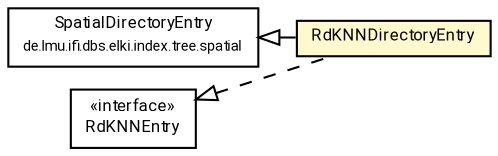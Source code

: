 #!/usr/local/bin/dot
#
# Class diagram 
# Generated by UMLGraph version R5_7_2-60-g0e99a6 (http://www.spinellis.gr/umlgraph/)
#

digraph G {
	graph [fontnames="svg"]
	edge [fontname="Roboto",fontsize=7,labelfontname="Roboto",labelfontsize=7,color="black"];
	node [fontname="Roboto",fontcolor="black",fontsize=8,shape=plaintext,margin=0,width=0,height=0];
	nodesep=0.15;
	ranksep=0.25;
	rankdir=LR;
	// de.lmu.ifi.dbs.elki.index.tree.spatial.SpatialDirectoryEntry
	c8816739 [label=<<table title="de.lmu.ifi.dbs.elki.index.tree.spatial.SpatialDirectoryEntry" border="0" cellborder="1" cellspacing="0" cellpadding="2" href="../../SpatialDirectoryEntry.html" target="_parent">
		<tr><td><table border="0" cellspacing="0" cellpadding="1">
		<tr><td align="center" balign="center"> <font face="Roboto">SpatialDirectoryEntry</font> </td></tr>
		<tr><td align="center" balign="center"> <font face="Roboto" point-size="7.0">de.lmu.ifi.dbs.elki.index.tree.spatial</font> </td></tr>
		</table></td></tr>
		</table>>, URL="../../SpatialDirectoryEntry.html"];
	// de.lmu.ifi.dbs.elki.index.tree.spatial.rstarvariants.rdknn.RdKNNEntry
	c8816768 [label=<<table title="de.lmu.ifi.dbs.elki.index.tree.spatial.rstarvariants.rdknn.RdKNNEntry" border="0" cellborder="1" cellspacing="0" cellpadding="2" href="RdKNNEntry.html" target="_parent">
		<tr><td><table border="0" cellspacing="0" cellpadding="1">
		<tr><td align="center" balign="center"> &#171;interface&#187; </td></tr>
		<tr><td align="center" balign="center"> <font face="Roboto">RdKNNEntry</font> </td></tr>
		</table></td></tr>
		</table>>, URL="RdKNNEntry.html"];
	// de.lmu.ifi.dbs.elki.index.tree.spatial.rstarvariants.rdknn.RdKNNDirectoryEntry
	c8816771 [label=<<table title="de.lmu.ifi.dbs.elki.index.tree.spatial.rstarvariants.rdknn.RdKNNDirectoryEntry" border="0" cellborder="1" cellspacing="0" cellpadding="2" bgcolor="lemonChiffon" href="RdKNNDirectoryEntry.html" target="_parent">
		<tr><td><table border="0" cellspacing="0" cellpadding="1">
		<tr><td align="center" balign="center"> <font face="Roboto">RdKNNDirectoryEntry</font> </td></tr>
		</table></td></tr>
		</table>>, URL="RdKNNDirectoryEntry.html"];
	// de.lmu.ifi.dbs.elki.index.tree.spatial.rstarvariants.rdknn.RdKNNDirectoryEntry extends de.lmu.ifi.dbs.elki.index.tree.spatial.SpatialDirectoryEntry
	c8816739 -> c8816771 [arrowtail=empty,dir=back,weight=10];
	// de.lmu.ifi.dbs.elki.index.tree.spatial.rstarvariants.rdknn.RdKNNDirectoryEntry implements de.lmu.ifi.dbs.elki.index.tree.spatial.rstarvariants.rdknn.RdKNNEntry
	c8816768 -> c8816771 [arrowtail=empty,style=dashed,dir=back,weight=9];
}

